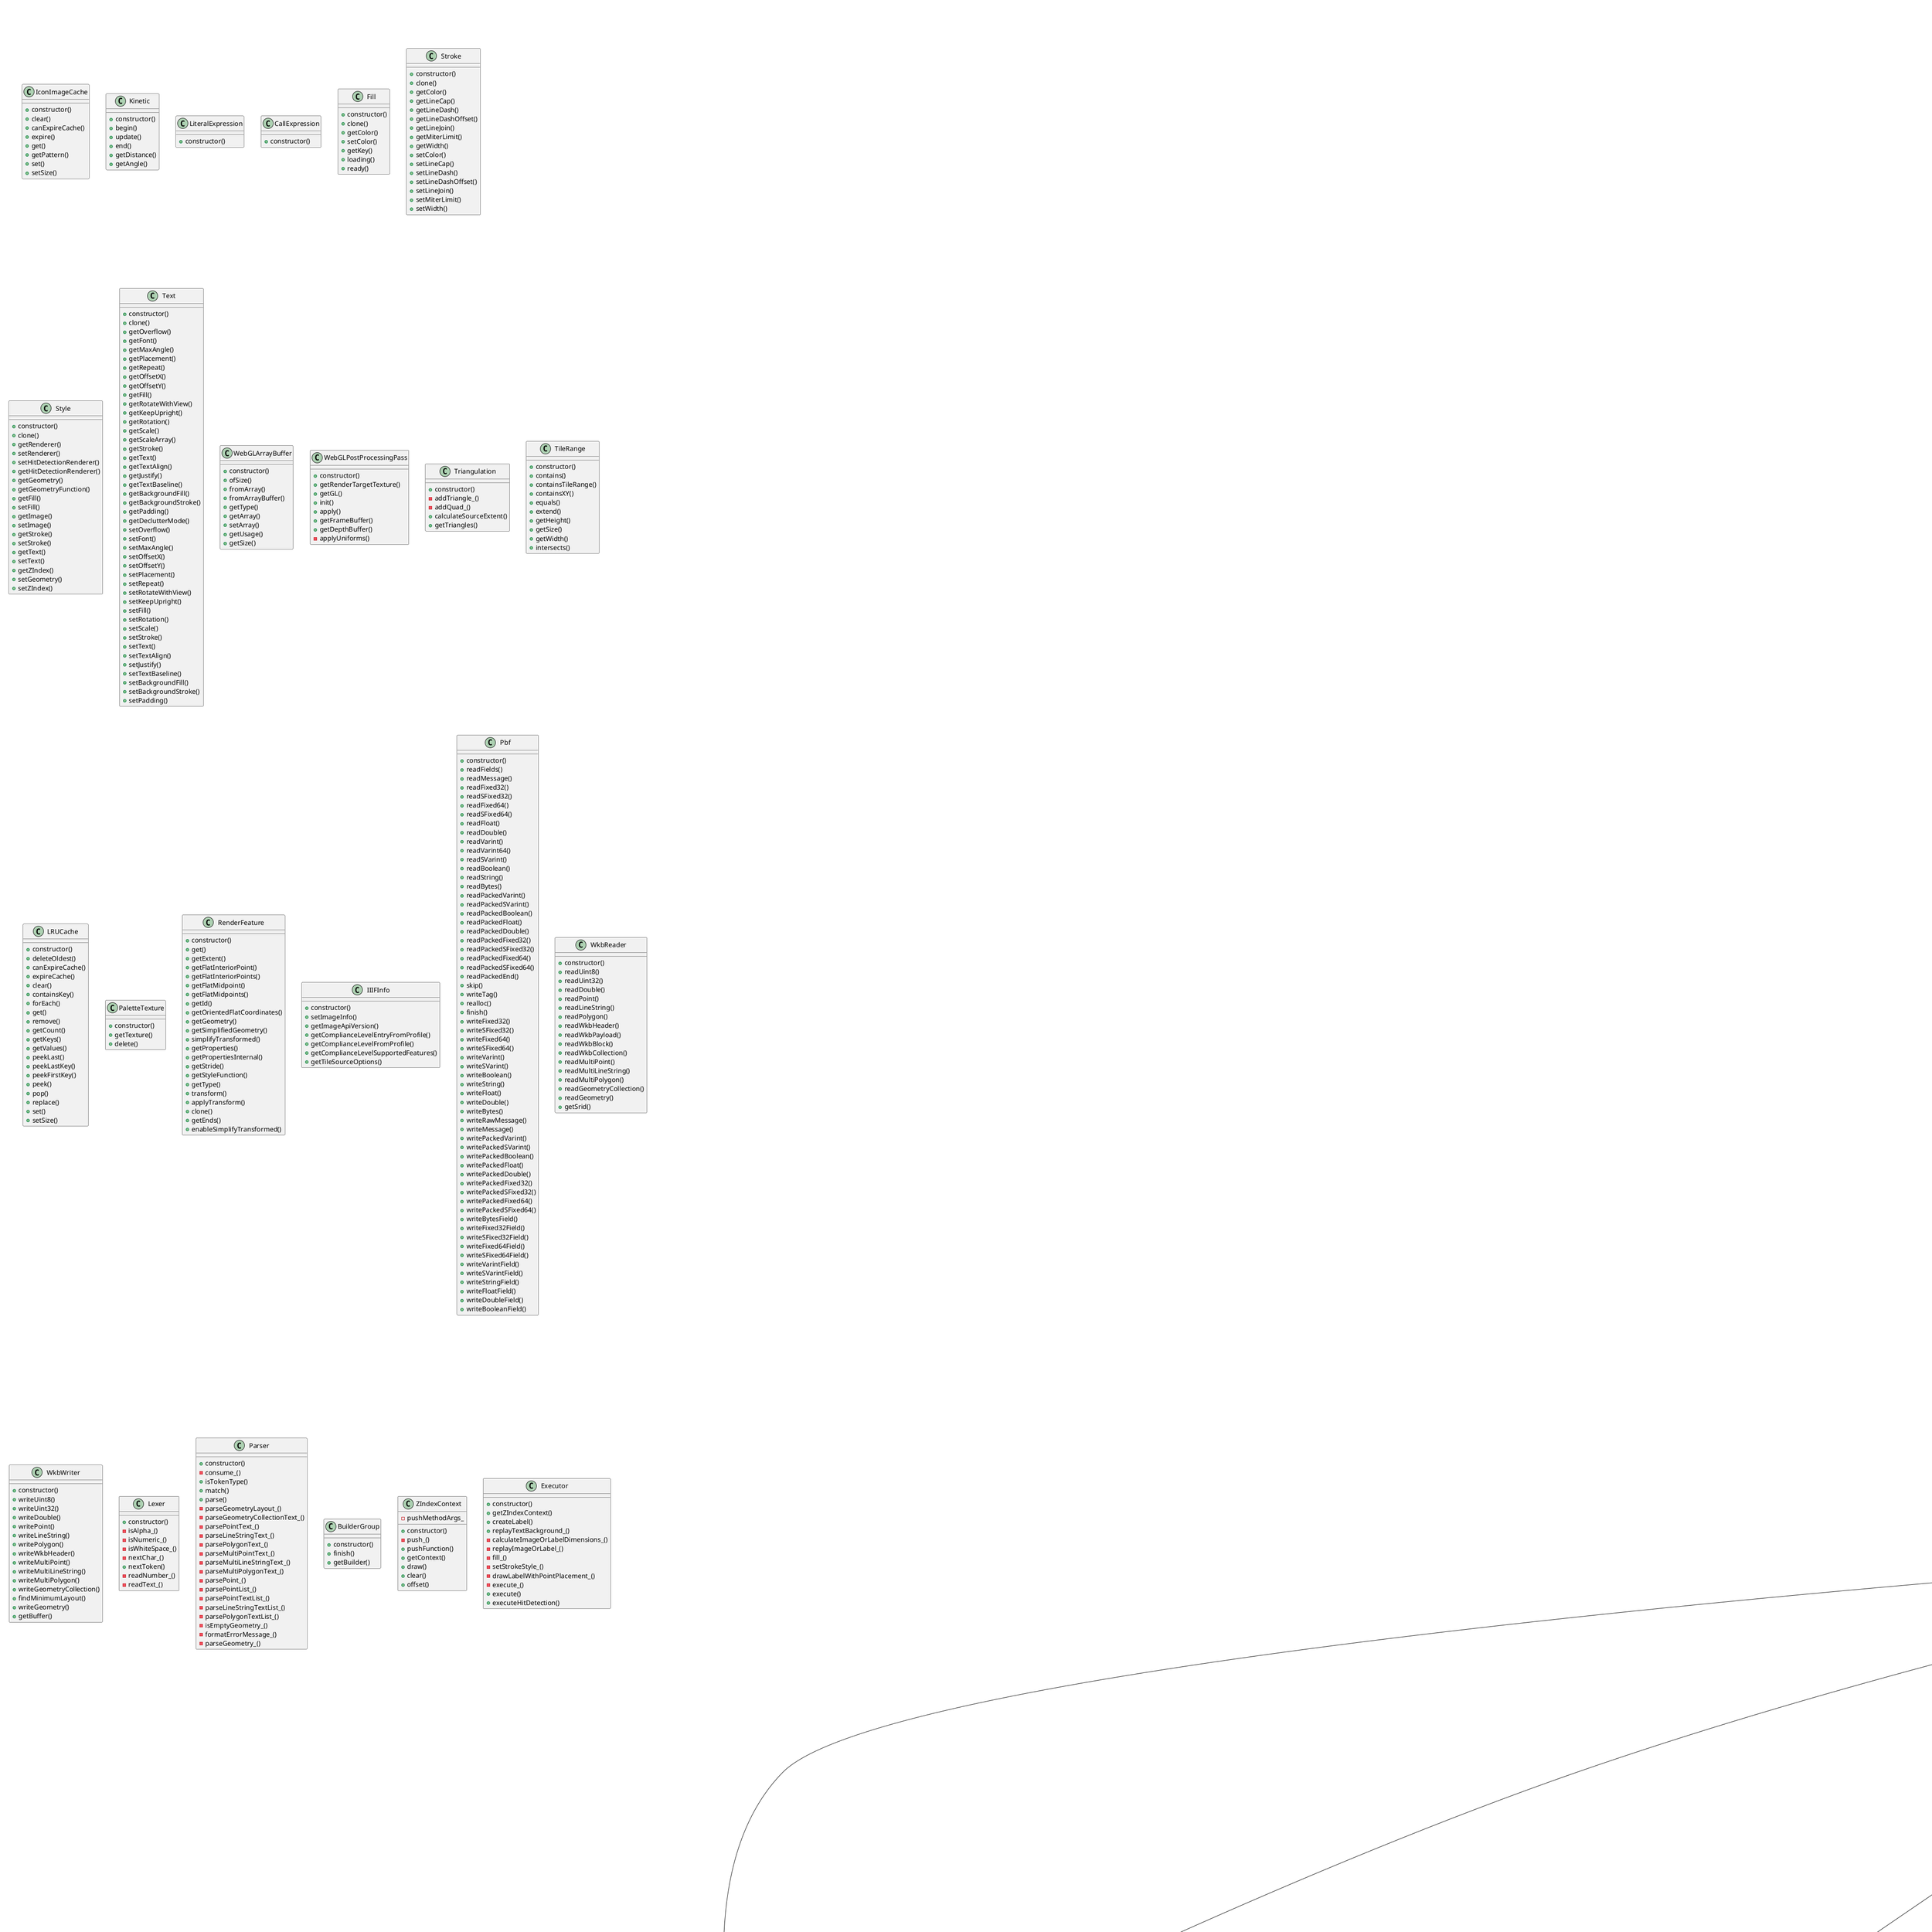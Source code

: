 @startuml

class Disposable {
  +constructor()
  +dispose()
  #disposeInternal()
}

class BaseEvent {
  +constructor()
  +preventDefault()
  +stopPropagation()
}

class Target {
  +constructor()
  +addEventListener()
  +dispatchEvent()
  +disposeInternal()
  +getListeners()
  +hasListener()
  +removeEventListener()
}

class Observable {
  +constructor()
  +changed()
  +getRevision()
  #onInternal()
  #onceInternal()
  #unInternal()
}

class ObjectEvent {
  +constructor()
}

class BaseObject {
  +constructor()
  +get()
  +getKeys()
  +getProperties()
  +getPropertiesInternal()
  +hasProperties()
  +notify()
  +addChangeListener()
  +removeChangeListener()
  +set()
  +setProperties()
  #applyProperties()
  +unset()
}

class CollectionEvent {
  +constructor()
}

class Collection {
  +constructor()
  +clear()
  +extend()
  +forEach()
  +getArray()
  +item()
  +getLength()
  +insertAt()
  +pop()
  +push()
  +remove()
  +removeAt()
  +setAt()
  -updateLength_()
  -assertUnique_()
}

class ImageWrapper {
  +constructor()
  #changed()
  +getExtent()
  +getImage()
  +getPixelRatio()
  +getResolution()
  +getState()
  +load()
  +setImage()
  +setResolution()
}

class IconImageCache {
  +constructor()
  +clear()
  +canExpireCache()
  +expire()
  +get()
  +getPattern()
  +set()
  +setSize()
}

class IconImage {
  +constructor()
  -initializeImage_()
  -isTainted_()
  -dispatchChangeEvent_()
  -handleImageError_()
  -handleImageLoad_()
  +getImage()
  +getPixelRatio()
  +getImageState()
  +getHitDetectionImage()
  +getSize()
  +getSrc()
  +load()
  -replaceColor_()
  +ready()
}

class Control {
  +constructor()
  +disposeInternal()
  +getMap()
  +setMap()
  +render()
  +setTarget()
}

class Attribution {
  +constructor()
  -collectSourceAttributions_()
  -updateElement_()
  -handleClick_()
  -handleToggle_()
  +getCollapsible()
  +setCollapsible()
  +setCollapsed()
  +getCollapsed()
  +render()
}

class Rotate {
  +constructor()
  -handleClick_()
  -resetNorth_()
  +render()
}

class Zoom {
  +constructor()
  -handleClick_()
  -zoomByDelta_()
}

class FullScreen {
  +constructor()
  -handleClick_()
  -handleFullScreen_()
  -handleFullScreenChange_()
  -setClassName_()
  +setMap()
  -handleMapTargetChange_()
}

class Projection {
  +constructor()
  +canWrapX()
  +getCode()
  +getExtent()
  +getUnits()
  +getMetersPerUnit()
  +getWorldExtent()
  +getAxisOrientation()
  +isGlobal()
  +setGlobal()
  +getDefaultTileGrid()
  +setDefaultTileGrid()
  +setExtent()
  +setWorldExtent()
  +setGetPointResolution()
  +getPointResolutionFunc()
}

class EPSG3857Projection {
  +constructor()
}

class EPSG4326Projection {
  +constructor()
}

class MousePosition {
  +constructor()
  -handleProjectionChanged_()
  +getCoordinateFormat()
  +getProjection()
  #handleMouseMove()
  #handleMouseOut()
  +setMap()
  +setCoordinateFormat()
  +setProjection()
  -updateHTML_()
  +render()
}

class MapEvent {
  +constructor()
}

class MapBrowserEvent {
  +constructor()
  +pixel()
  +pixel()
  +coordinate()
  +coordinate()
  +preventDefault()
  +stopPropagation()
}

class MapBrowserEventHandler {
  +constructor()
  -emulateClick_()
  -updateActivePointers_()
  -handlePointerUp_()
  -isMouseActionButton_()
  -handlePointerDown_()
  -handlePointerMove_()
  -relayMoveEvent_()
  -handleTouchMove_()
  -isMoving_()
  +disposeInternal()
}

class PriorityQueue {
  +constructor()
  +clear()
  +dequeue()
  +enqueue()
  +getCount()
  -getLeftChildIndex_()
  -getRightChildIndex_()
  -getParentIndex_()
  -heapify_()
  +isEmpty()
  +isKeyQueued()
  +isQueued()
  -siftUp_()
  -siftDown_()
  +reprioritize()
}

class TileQueue {
  +constructor()
  +enqueue()
  +getTilesLoading()
  #handleTileChange()
  +loadMoreTiles()
}

class Geometry {
  +constructor()
  +simplifyTransformed()
  +clone()
  +closestPointXY()
  +containsXY()
  +getClosestPoint()
  +intersectsCoordinate()
  #computeExtent()
  +getExtent()
  +rotate()
  +scale()
  +simplify()
  +getSimplifiedGeometry()
  +getType()
  +applyTransform()
  +intersectsExtent()
  +translate()
  +transform()
}

class SimpleGeometry {
  +constructor()
  #computeExtent()
  +getCoordinates()
  +getFirstCoordinate()
  +getFlatCoordinates()
  +getLastCoordinate()
  +getLayout()
  +getSimplifiedGeometry()
  #getSimplifiedGeometryInternal()
  +getStride()
  +setFlatCoordinates()
  +setCoordinates()
  #setLayout()
  +applyTransform()
  +rotate()
  +scale()
  +translate()
}

class LinearRing {
  +constructor()
  +clone()
  +closestPointXY()
  +getArea()
  +getCoordinates()
  #getSimplifiedGeometryInternal()
  +getType()
  +intersectsExtent()
  +setCoordinates()
}

class Point {
  +constructor()
  +clone()
  +closestPointXY()
  +getCoordinates()
  #computeExtent()
  +getType()
  +intersectsExtent()
  +setCoordinates()
}

class Polygon {
  +constructor()
  +appendLinearRing()
  +clone()
  +closestPointXY()
  +containsXY()
  +getArea()
  +getCoordinates()
  +getEnds()
  +getFlatInteriorPoint()
  +getInteriorPoint()
  +getLinearRingCount()
  +getLinearRing()
  +getLinearRings()
  +getOrientedFlatCoordinates()
  #getSimplifiedGeometryInternal()
  +getType()
  +intersectsExtent()
  +setCoordinates()
}

class View {
  +constructor()
  +applyOptions_()
  +padding()
  +padding()
  +getUpdatedOptions_()
  +animate()
  +animateInternal()
  +getAnimating()
  +getInteracting()
  +cancelAnimations()
  +updateAnimations_()
  +calculateCenterRotate()
  +calculateCenterZoom()
  -getViewportSize_()
  +setViewportSize()
  +getCenter()
  +getCenterInternal()
  +getConstraints()
  +getConstrainResolution()
  +getHints()
  +calculateExtent()
  +calculateExtentInternal()
  +getMaxResolution()
  +getMinResolution()
  +getMaxZoom()
  +setMaxZoom()
  +getMinZoom()
  +setMinZoom()
  +setConstrainResolution()
  +getProjection()
  +getResolution()
  +getResolutions()
  +getResolutionForExtent()
  +getResolutionForExtentInternal()
  +getResolutionForValueFunction()
  +getRotation()
  +getValueForResolutionFunction()
  -getViewportSizeMinusPadding_()
  +getState()
  +getViewStateAndExtent()
  +getZoom()
  +getZoomForResolution()
  +getResolutionForZoom()
  +fit()
  +rotatedExtentForGeometry()
  +fitInternal()
  +centerOn()
  +centerOnInternal()
  +calculateCenterShift()
  +isDef()
  +adjustCenter()
  +adjustCenterInternal()
  +adjustResolution()
  +adjustResolutionInternal()
  +adjustZoom()
  +adjustRotation()
  +adjustRotationInternal()
  +setCenter()
  +setCenterInternal()
  +setHint()
  +setResolution()
  +setRotation()
  +setZoom()
  -applyTargetState_()
  +resolveConstraints()
  +beginInteraction()
  +endInteraction()
  +endInteractionInternal()
  +getConstrainedCenter()
  +getConstrainedZoom()
  +getConstrainedResolution()
}

class Kinetic {
  +constructor()
  +begin()
  +update()
  +end()
  +getDistance()
  +getAngle()
}

class Interaction {
  +constructor()
  +getActive()
  +getMap()
  +handleEvent()
  +setActive()
  +setMap()
}

class DoubleClickZoom {
  +constructor()
  +handleEvent()
}

class PointerInteraction {
  +constructor()
  +getPointerCount()
  #handleDownEvent()
  #handleDragEvent()
  +handleEvent()
  #handleMoveEvent()
  #handleUpEvent()
  +stopDown()
  -updateTrackedPointers_()
}

class DragPan {
  +constructor()
  +handleDragEvent()
  +handleUpEvent()
  +handleDownEvent()
}

class DragRotate {
  +constructor()
  +handleDragEvent()
  +handleUpEvent()
  +handleDownEvent()
}

class RenderBox {
  +constructor()
  +disposeInternal()
  -render_()
  +setMap()
  +setPixels()
  +createOrUpdateGeometry()
  +getGeometry()
}

class DragBoxEvent {
  +constructor()
}

class DragBox {
  +constructor()
  +defaultBoxEndCondition()
  +getGeometry()
  +handleDragEvent()
  +handleUpEvent()
  +handleDownEvent()
  +onBoxEnd()
  +setActive()
  +setMap()
}

class DragZoom {
  +constructor()
  +onBoxEnd()
}

class KeyboardPan {
  +constructor()
  +handleEvent()
}

class KeyboardZoom {
  +constructor()
  +handleEvent()
}

class MouseWheelZoom {
  +constructor()
  -endInteraction_()
  +handleEvent()
  -handleWheelZoom_()
  +setMouseAnchor()
}

class PinchRotate {
  +constructor()
  +handleDragEvent()
  +handleUpEvent()
  +handleDownEvent()
}

class PinchZoom {
  +constructor()
  +handleDragEvent()
  +handleUpEvent()
  +handleDownEvent()
}

class BaseLayer {
  +constructor()
  +getBackground()
  +getClassName()
  +getLayerState()
  +getLayersArray()
  +getLayerStatesArray()
  +getExtent()
  +getMaxResolution()
  +getMinResolution()
  +getMinZoom()
  +getMaxZoom()
  +getOpacity()
  +getSourceState()
  +getVisible()
  +getZIndex()
  +setBackground()
  +setExtent()
  +setMaxResolution()
  +setMinResolution()
  +setMaxZoom()
  +setMinZoom()
  +setOpacity()
  +setVisible()
  +setZIndex()
  +disposeInternal()
}

class GroupEvent {
  +constructor()
}

class LayerGroup {
  +constructor()
  -handleLayerChange_()
  -handleLayersChanged_()
  +registerLayerListeners_()
  +handleLayerGroupAdd_()
  +handleLayerGroupRemove_()
  -handleLayersAdd_()
  -handleLayersRemove_()
  +getLayers()
  +setLayers()
  +getLayersArray()
  +getLayerStatesArray()
  +getSourceState()
}

class Layer {
  +constructor()
  +getLayersArray()
  +getLayerStatesArray()
  +getSource()
  +getRenderSource()
  +getSourceState()
  -handleSourceChange_()
  -handleSourcePropertyChange_()
  +getFeatures()
  +getData()
  +isVisible()
  +getAttributions()
  +render()
  +unrender()
  +getDeclutter()
  +renderDeclutter()
  +renderDeferred()
  +setMapInternal()
  +getMapInternal()
  +setMap()
  -handlePrecompose_()
  +setSource()
  +getRenderer()
  +hasRenderer()
  #createRenderer()
  +clearRenderer()
  +disposeInternal()
}

class LiteralExpression {
  +constructor()
}

class CallExpression {
  +constructor()
}

class ImageStyle {
  +constructor()
  +clone()
  +getOpacity()
  +getRotateWithView()
  +getRotation()
  +getScale()
  +getScaleArray()
  +getDisplacement()
  +getDeclutterMode()
  +getAnchor()
  +getImage()
  +getHitDetectionImage()
  +getPixelRatio()
  +getImageState()
  +getImageSize()
  +getOrigin()
  +getSize()
  +setDisplacement()
  +setOpacity()
  +setRotateWithView()
  +setRotation()
  +setScale()
  +listenImageChange()
  +load()
  +unlistenImageChange()
  +ready()
}

class RegularShape {
  +constructor()
  +clone()
  +getAnchor()
  +getAngle()
  +getFill()
  +setFill()
  +getHitDetectionImage()
  +getImage()
  +getPixelRatio()
  +getImageSize()
  +getImageState()
  +getOrigin()
  +getPoints()
  +getRadius()
  +getRadius2()
  +getSize()
  +getStroke()
  +setStroke()
  +listenImageChange()
  +load()
  +unlistenImageChange()
  -calculateLineJoinSize_()
  #createRenderOptions()
  #render()
  -draw_()
  -createHitDetectionCanvas_()
  -createPath_()
  -drawHitDetectionCanvas_()
  +ready()
}

class CircleStyle {
  +constructor()
  +clone()
  +setRadius()
}

class Fill {
  +constructor()
  +clone()
  +getColor()
  +setColor()
  +getKey()
  +loading()
  +ready()
}

class Icon {
  +constructor()
  +clone()
  +getAnchor()
  +setAnchor()
  +getColor()
  +getImage()
  +getPixelRatio()
  +getImageSize()
  +getImageState()
  +getHitDetectionImage()
  +getOrigin()
  +getSrc()
  +getSize()
  +getWidth()
  +getHeight()
  +setScale()
  +listenImageChange()
  +load()
  +unlistenImageChange()
  +ready()
}

class Stroke {
  +constructor()
  +clone()
  +getColor()
  +getLineCap()
  +getLineDash()
  +getLineDashOffset()
  +getLineJoin()
  +getMiterLimit()
  +getWidth()
  +setColor()
  +setLineCap()
  +setLineDash()
  +setLineDashOffset()
  +setLineJoin()
  +setMiterLimit()
  +setWidth()
}

class Style {
  +constructor()
  +clone()
  +getRenderer()
  +setRenderer()
  +setHitDetectionRenderer()
  +getHitDetectionRenderer()
  +getGeometry()
  +getGeometryFunction()
  +getFill()
  +setFill()
  +getImage()
  +setImage()
  +getStroke()
  +setStroke()
  +getText()
  +setText()
  +getZIndex()
  +setGeometry()
  +setZIndex()
}

class Text {
  +constructor()
  +clone()
  +getOverflow()
  +getFont()
  +getMaxAngle()
  +getPlacement()
  +getRepeat()
  +getOffsetX()
  +getOffsetY()
  +getFill()
  +getRotateWithView()
  +getKeepUpright()
  +getRotation()
  +getScale()
  +getScaleArray()
  +getStroke()
  +getText()
  +getTextAlign()
  +getJustify()
  +getTextBaseline()
  +getBackgroundFill()
  +getBackgroundStroke()
  +getPadding()
  +getDeclutterMode()
  +setOverflow()
  +setFont()
  +setMaxAngle()
  +setOffsetX()
  +setOffsetY()
  +setPlacement()
  +setRepeat()
  +setRotateWithView()
  +setKeepUpright()
  +setFill()
  +setRotation()
  +setScale()
  +setStroke()
  +setText()
  +setTextAlign()
  +setJustify()
  +setTextBaseline()
  +setBackgroundFill()
  +setBackgroundStroke()
  +setPadding()
}

class BaseVectorLayer {
  +constructor()
  +getDeclutter()
  +getFeatures()
  +getRenderBuffer()
  +getRenderOrder()
  +getStyle()
  +getStyleFunction()
  +getUpdateWhileAnimating()
  +getUpdateWhileInteracting()
  +renderDeclutter()
  +setRenderOrder()
  +setStyle()
  +setDeclutter()
}

class RenderEvent {
  +constructor()
}

class MapRenderer {
  +constructor()
  +dispatchRenderEvent()
  #calculateMatrices2D()
  +forEachFeatureAtCoordinate()
  +hasFeatureAtCoordinate()
  +getMap()
  +renderFrame()
  #scheduleExpireIconCache()
}

class CompositeMapRenderer {
  +constructor()
  +dispatchRenderEvent()
  +disposeInternal()
  +renderFrame()
  +declutter()
}

class Overlay {
  +constructor()
  +getElement()
  +getId()
  +getMap()
  +getOffset()
  +getPosition()
  +getPositioning()
  #handleElementChanged()
  #handleMapChanged()
  #render()
  #handleOffsetChanged()
  #handlePositionChanged()
  #handlePositioningChanged()
  +setElement()
  +setMap()
  +setOffset()
  +setPosition()
  #performAutoPan()
  +panIntoView()
  #getRect()
  +setPositioning()
  #setVisible()
  #updatePixelPosition()
  #updateRenderedPosition()
  +getOptions()
}

class OverviewMap {
  +constructor()
  +setMap()
  -handleMapPropertyChange_()
  -bindView_()
  -unbindView_()
  -handleRotationChanged_()
  -validateExtent_()
  -resetExtent_()
  -recenter_()
  -updateBox_()
  -updateBoxAfterOvmapIsRendered_()
  -handleClick_()
  -handleToggle_()
  +getCollapsible()
  +setCollapsible()
  +setCollapsed()
  +getCollapsed()
  +getRotateWithView()
  +setRotateWithView()
  +getOverviewMap()
  +render()
}

class ScaleLine {
  +constructor()
  +getUnits()
  -handleUnitsChanged_()
  +setUnits()
  +setDpi()
  -updateElement_()
  -createScaleBar()
  +createMarker()
  +createStepText()
  +getScaleForResolution()
  +render()
}

class ZoomSlider {
  +constructor()
  +setMap()
  -initSlider_()
  -handleContainerClick_()
  -handleDraggerStart_()
  -handleDraggerDrag_()
  -handleDraggerEnd_()
  -setThumbPosition_()
  -getRelativePosition_()
  -getResolutionForPosition_()
  -getPositionForResolution_()
  +render()
}

class ZoomToExtent {
  +constructor()
  -handleClick_()
  #handleZoomToExtent()
}

class Tile {
  +constructor()
  #changed()
  +release()
  +getKey()
  +getTileCoord()
  +getState()
  +setState()
  +load()
  +getAlpha()
  +inTransition()
  +endTransition()
  +disposeInternal()
}

class DataTile {
  +constructor()
  +getSize()
  +getData()
  +getError()
  +load()
  +disposeInternal()
}

class SnapEvent {
  +constructor()
}

class WebGLArrayBuffer {
  +constructor()
  +ofSize()
  +fromArray()
  +fromArrayBuffer()
  +getType()
  +getArray()
  +setArray()
  +getUsage()
  +getSize()
}

class WebGLPostProcessingPass {
  +constructor()
  +getRenderTargetTexture()
  +getGL()
  +init()
  +apply()
  +getFrameBuffer()
  +getDepthBuffer()
  -applyUniforms()
}

class WebGLHelper {
  +constructor()
  +setUniforms()
  +addUniforms()
  +canvasCacheKeyMatches()
  +getExtension()
  +bindBuffer()
  +flushBufferData()
  +deleteBuffer()
  +disposeInternal()
  +prepareDraw()
  +bindFrameBuffer()
  +bindInitialFrameBuffer()
  +bindTexture()
  +bindAttribute()
  +prepareDrawToRenderTarget()
  +drawElements()
  +finalizeDraw()
  +getCanvas()
  +getGL()
  +applyFrameState()
  +applyHitDetectionUniform()
  +applyUniforms()
  +useProgram()
  +compileShader()
  +getProgram()
  +getUniformLocation()
  +getAttributeLocation()
  +makeProjectionTransform()
  +setUniformFloatValue()
  +setUniformFloatVec2()
  +setUniformFloatVec4()
  +setUniformMatrixValue()
  -enableAttributeArray_()
  +enableAttributes()
  -handleWebGLContextLost()
  -handleWebGLContextRestored()
  +needsToBeRecreated()
  +createTexture()
}

class ImageTile {
  +constructor()
  +getImage()
  +setImage()
  -handleImageError_()
  -handleImageLoad_()
  +load()
  -unlistenImage_()
  +disposeInternal()
}

class Triangulation {
  +constructor()
  -addTriangle_()
  -addQuad_()
  +calculateSourceExtent()
  +getTriangles()
}

class ReprojTile {
  +constructor()
  +getImage()
  -reproject_()
  +load()
  -unlistenSources_()
  +release()
}

class BaseTileRepresentation {
  +constructor()
  +setTile()
  #uploadTile()
  +setReady()
  +handleTileChange_()
  +setHelper()
  +disposeInternal()
}

class TileTexture {
  +constructor()
  +setHelper()
  +uploadTile()
  -getImagePixelData_()
  -getArrayPixelData_()
  +getPixelData()
}

class TileRange {
  +constructor()
  +contains()
  +containsTileRange()
  +containsXY()
  +equals()
  +extend()
  +getHeight()
  +getSize()
  +getWidth()
  +intersects()
}

class LRUCache {
  +constructor()
  +deleteOldest()
  +canExpireCache()
  +expireCache()
  +clear()
  +containsKey()
  +forEach()
  +get()
  +remove()
  +getCount()
  +getKeys()
  +getValues()
  +peekLast()
  +peekLastKey()
  +peekFirstKey()
  +peek()
  +pop()
  +replace()
  +set()
  +setSize()
}

class LayerRenderer {
  +constructor()
  +getStaleKeys()
  +prependStaleKey()
  +getFeatures()
  +getData()
  +prepareFrame()
  +renderFrame()
  +forEachFeatureAtCoordinate()
  +getLayer()
  +handleFontsChanged()
  -handleImageChange_()
  #loadImage()
  #renderIfReadyAndVisible()
  +renderDeferred()
  +disposeInternal()
}

class WebGLLayerRenderer {
  +constructor()
  #dispatchPreComposeEvent()
  #dispatchPostComposeEvent()
  +reset()
  #removeHelper()
  +prepareFrame()
  #afterHelperCreated()
  #prepareFrameInternal()
  #clearCache()
  +disposeInternal()
  -dispatchRenderEvent_()
  #preRender()
  #postRender()
}

class WebGLBaseTileLayerRenderer {
  +constructor()
  +reset()
  +prepareFrameInternal()
  #createTileRepresentation()
  +enqueueTiles()
  #beforeTilesRender()
  #beforeTilesMaskRender()
  #renderTile()
  #renderTileMask()
  +drawTile_()
  +renderFrame()
  #beforeFinalize()
  -findAltTiles_()
  +clearCache()
  +afterHelperCreated()
  +disposeInternal()
}

class WebGLTileLayerRenderer {
  +constructor()
  +reset()
  +afterHelperCreated()
  +removeHelper()
  +createTileRepresentation()
  +beforeTilesRender()
  +renderTile()
  +getData()
  +disposeInternal()
}

class PaletteTexture {
  +constructor()
  +getTexture()
  +delete()
}

class Feature {
  +constructor()
  +clone()
  +getGeometry()
  +getId()
  +getGeometryName()
  +getStyle()
  +getStyleFunction()
  -handleGeometryChange_()
  -handleGeometryChanged_()
  +setGeometry()
  +setStyle()
  +setId()
  +setGeometryName()
}

class LineString {
  +constructor()
  +appendCoordinate()
  +clone()
  +closestPointXY()
  +forEachSegment()
  +getCoordinateAtM()
  +getCoordinates()
  +getCoordinateAt()
  +getLength()
  +getFlatMidpoint()
  #getSimplifiedGeometryInternal()
  +getType()
  +intersectsExtent()
  +setCoordinates()
}

class MultiLineString {
  +constructor()
  +appendLineString()
  +clone()
  +closestPointXY()
  +getCoordinateAtM()
  +getCoordinates()
  +getEnds()
  +getLineString()
  +getLineStrings()
  +getLength()
  +getFlatMidpoints()
  #getSimplifiedGeometryInternal()
  +getType()
  +intersectsExtent()
  +setCoordinates()
}

class MultiPoint {
  +constructor()
  +appendPoint()
  +clone()
  +closestPointXY()
  +getCoordinates()
  +getPoint()
  +getPoints()
  +getType()
  +intersectsExtent()
  +setCoordinates()
}

class MultiPolygon {
  +constructor()
  +appendPolygon()
  +clone()
  +closestPointXY()
  +containsXY()
  +getArea()
  +getCoordinates()
  +getEndss()
  +getFlatInteriorPoints()
  +getInteriorPoints()
  +getOrientedFlatCoordinates()
  #getSimplifiedGeometryInternal()
  +getPolygon()
  +getPolygons()
  +getType()
  +intersectsExtent()
  +setCoordinates()
}

class Circle {
  +constructor()
  +clone()
  +closestPointXY()
  +containsXY()
  +getCenter()
  #computeExtent()
  +getRadius()
  -getRadiusSquared_()
  +getType()
  +intersectsExtent()
  +setCenter()
  +setCenterAndRadius()
  +getCoordinates()
  +setCoordinates()
  +setRadius()
  +rotate()
}

class GeometryCollection {
  +constructor()
  -unlistenGeometriesChange_()
  -listenGeometriesChange_()
  +clone()
  +closestPointXY()
  +containsXY()
  #computeExtent()
  +getGeometries()
  +getGeometriesArray()
  +getGeometriesArrayRecursive()
  +getSimplifiedGeometry()
  +getType()
  +intersectsExtent()
  +isEmpty()
  +rotate()
  +scale()
  +setGeometries()
  +setGeometriesArray()
  +applyTransform()
  +translate()
  +disposeInternal()
}

class RenderFeature {
  +constructor()
  +get()
  +getExtent()
  +getFlatInteriorPoint()
  +getFlatInteriorPoints()
  +getFlatMidpoint()
  +getFlatMidpoints()
  +getId()
  +getOrientedFlatCoordinates()
  +getGeometry()
  +getSimplifiedGeometry()
  +simplifyTransformed()
  +getProperties()
  +getPropertiesInternal()
  +getStride()
  +getStyleFunction()
  +getType()
  +transform()
  +applyTransform()
  +clone()
  +getEnds()
  +enableSimplifyTransformed()
}

class FeatureFormat {
  +constructor()
  #getReadOptions()
  #adaptOptions()
  +getType()
  +readFeature()
  +readFeatures()
  +readGeometry()
  +readProjection()
  +writeFeature()
  +writeFeatures()
  +writeGeometry()
}

class JSONFeature {
  +constructor()
  +getType()
  +readFeature()
  +readFeatures()
  #readFeatureFromObject()
  #readFeaturesFromObject()
  +readGeometry()
  #readGeometryFromObject()
  +readProjection()
  #readProjectionFromObject()
  +writeFeature()
  +writeFeatureObject()
  +writeFeatures()
  +writeFeaturesObject()
  +writeGeometry()
  +writeGeometryObject()
}

class EsriJSON {
  +constructor()
  #readFeatureFromObject()
  #readFeaturesFromObject()
  #readGeometryFromObject()
  #readProjectionFromObject()
  +writeGeometryObject()
  +writeFeatureObject()
  +writeFeaturesObject()
}

class Filter {
  +constructor()
  +getTagName()
}

class LogicalNary {
  +constructor()
}

class And {
  +constructor()
}

class Bbox {
  +constructor()
}

class Comparison {
  +constructor()
}

class ComparisonBinary {
  +constructor()
}

class Spatial {
  +constructor()
}

class Contains {
  +constructor()
}

class Disjoint {
  +constructor()
}

class During {
  +constructor()
}

class DWithin {
  +constructor()
}

class EqualTo {
  +constructor()
}

class GreaterThan {
  +constructor()
}

class GreaterThanOrEqualTo {
  +constructor()
}

class Intersects {
  +constructor()
}

class IsBetween {
  +constructor()
}

class IsLike {
  +constructor()
}

class IsNull {
  +constructor()
}

class LessThan {
  +constructor()
}

class LessThanOrEqualTo {
  +constructor()
}

class Not {
  +constructor()
}

class NotEqualTo {
  +constructor()
}

class Or {
  +constructor()
}

class ResourceId {
  +constructor()
}

class Within {
  +constructor()
}

class GeoJSON {
  +constructor()
  #readFeatureFromObject()
  #readFeaturesFromObject()
  #readGeometryFromObject()
  #readProjectionFromObject()
  +writeFeatureObject()
  +writeFeaturesObject()
  +writeGeometryObject()
}

class XMLFeature {
  +constructor()
  +getType()
  +readFeature()
  +readFeatureFromDocument()
  +readFeatureFromNode()
  +readFeatures()
  #readFeaturesFromDocument()
  #readFeaturesFromNode()
  +readGeometry()
  #readGeometryFromDocument()
  #readGeometryFromNode()
  +readProjection()
  #readProjectionFromDocument()
  #readProjectionFromNode()
  +writeFeature()
  #writeFeatureNode()
  +writeFeatures()
  +writeFeaturesNode()
  +writeGeometry()
  +writeGeometryNode()
}

class GMLBase {
  +constructor()
  +readFeaturesInternal()
  +readGeometryOrExtent()
  +readExtentElement()
  +readGeometryElement()
  +readFeatureElementInternal()
  +readFeatureElement()
  +readPoint()
  +readMultiPoint()
  +readMultiLineString()
  +readMultiPolygon()
  +pointMemberParser()
  +lineStringMemberParser()
  +polygonMemberParser()
  +readLineString()
  +readFlatLinearRing()
  +readLinearRing()
  +readPolygon()
  +readFlatCoordinatesFromNode()
  #readGeometryFromNode()
  +readFeaturesFromNode()
  +readProjectionFromNode()
}

class GML2 {
  +constructor()
  +readFlatCoordinates()
  +readBox()
  +innerBoundaryIsParser()
  +outerBoundaryIsParser()
  -GEOMETRY_NODE_FACTORY_()
  +writeFeatureElement()
  +writeCurveOrLineString()
  +writeLineStringOrCurveMember()
  +writeMultiCurveOrLineString()
  +writeGeometryElement()
  -createCoordinatesNode_()
  -writeCoordinates_()
  -writeCurveSegments_()
  +writeSurfaceOrPolygon()
  -RING_NODE_FACTORY_()
  -writeSurfacePatches_()
  +writeRing()
  -getCoords_()
  +writePoint()
  +writeMultiPoint()
  +writePointMember()
  +writeLinearRing()
  +writeMultiSurfaceOrPolygon()
  +writeSurfaceOrPolygonMember()
  +writeEnvelope()
  -MULTIGEOMETRY_MEMBER_NODE_FACTORY_()
}

class GML3 {
  +constructor()
  +readMultiCurve()
  +readFlatCurveRing()
  +readMultiSurface()
  +curveMemberParser()
  +surfaceMemberParser()
  +readPatch()
  +readSegment()
  +readPolygonPatch()
  +readLineStringSegment()
  +interiorParser()
  +exteriorParser()
  +readSurface()
  +readCurve()
  +readEnvelope()
  +readFlatPos()
  +readFlatPosList()
  -writePos_()
  -getCoords_()
  -writePosList_()
  +writePoint()
  +writeEnvelope()
  +writeLinearRing()
  -RING_NODE_FACTORY_()
  +writeSurfaceOrPolygon()
  +writeCurveOrLineString()
  +writeMultiSurfaceOrPolygon()
  +writeMultiPoint()
  +writeMultiCurveOrLineString()
  +writeRing()
  +writeSurfaceOrPolygonMember()
  +writePointMember()
  +writeLineStringOrCurveMember()
  -writeSurfacePatches_()
  -writeCurveSegments_()
  +writeGeometryElement()
  +writeFeatureElement()
  -writeFeatureMembers_()
  -MULTIGEOMETRY_MEMBER_NODE_FACTORY_()
  -GEOMETRY_NODE_FACTORY_()
  +writeGeometryNode()
  +writeFeaturesNode()
}

class GML32 {
  +constructor()
  +writeGeometryElement()
}

class GPX {
  +constructor()
  -handleReadExtensions_()
  +readMetadata()
  +readMetadataFromDocument()
  +readMetadataFromNode()
  +readFeatureFromNode()
  +readFeaturesFromNode()
  +writeFeaturesNode()
}

class TextFeature {
  +constructor()
  +getType()
  +readFeature()
  #readFeatureFromText()
  +readFeatures()
  #readFeaturesFromText()
  +readGeometry()
  #readGeometryFromText()
  +readProjection()
  #readProjectionFromText()
  +writeFeature()
  #writeFeatureText()
  +writeFeatures()
  #writeFeaturesText()
  +writeGeometry()
  #writeGeometryText()
}

class IGC {
  +constructor()
  #readFeatureFromText()
  #readFeaturesFromText()
}

class IIIFInfo {
  +constructor()
  +setImageInfo()
  +getImageApiVersion()
  +getComplianceLevelEntryFromProfile()
  +getComplianceLevelFromProfile()
  +getComplianceLevelSupportedFeatures()
  +getTileSourceOptions()
}

class KML {
  +constructor()
  -readDocumentOrFolder_()
  -readPlacemark_()
  -readSharedStyle_()
  -readSharedStyleMap_()
  +readFeatureFromNode()
  #readFeaturesFromNode()
  +readName()
  +readNameFromDocument()
  +readNameFromNode()
  +readNetworkLinks()
  +readNetworkLinksFromDocument()
  +readNetworkLinksFromNode()
  +readRegion()
  +readRegionFromDocument()
  +readRegionFromNode()
  +readCamera()
  +readCameraFromDocument()
  +readCameraFromNode()
  +writeFeaturesNode()
}

class Pbf {
  +constructor()
  +readFields()
  +readMessage()
  +readFixed32()
  +readSFixed32()
  +readFixed64()
  +readSFixed64()
  +readFloat()
  +readDouble()
  +readVarint()
  +readVarint64()
  +readSVarint()
  +readBoolean()
  +readString()
  +readBytes()
  +readPackedVarint()
  +readPackedSVarint()
  +readPackedBoolean()
  +readPackedFloat()
  +readPackedDouble()
  +readPackedFixed32()
  +readPackedSFixed32()
  +readPackedFixed64()
  +readPackedSFixed64()
  +readPackedEnd()
  +skip()
  +writeTag()
  +realloc()
  +finish()
  +writeFixed32()
  +writeSFixed32()
  +writeFixed64()
  +writeSFixed64()
  +writeVarint()
  +writeSVarint()
  +writeBoolean()
  +writeString()
  +writeFloat()
  +writeDouble()
  +writeBytes()
  +writeRawMessage()
  +writeMessage()
  +writePackedVarint()
  +writePackedSVarint()
  +writePackedBoolean()
  +writePackedFloat()
  +writePackedDouble()
  +writePackedFixed32()
  +writePackedSFixed32()
  +writePackedFixed64()
  +writePackedSFixed64()
  +writeBytesField()
  +writeFixed32Field()
  +writeSFixed32Field()
  +writeFixed64Field()
  +writeSFixed64Field()
  +writeVarintField()
  +writeSVarintField()
  +writeStringField()
  +writeFloatField()
  +writeDoubleField()
  +writeBooleanField()
}

class MVT {
  +constructor()
  -readRawGeometry_()
  -createFeature_()
  +getType()
  +readFeatures()
  +readProjection()
  +setLayers()
}

class OSMXML {
  +constructor()
  #readFeaturesFromNode()
}

class XML {
  +read()
  +readFromDocument()
  +readFromNode()
}

class OWS {
  +constructor()
  +readFromNode()
}

class Polyline {
  +constructor()
  #readFeatureFromText()
  #readFeaturesFromText()
  #readGeometryFromText()
  #writeFeatureText()
  #writeFeaturesText()
  #writeGeometryText()
}

class TopoJSON {
  +constructor()
  #readFeaturesFromObject()
  #readProjectionFromObject()
}

class WFS {
  +constructor()
  +getFeatureType()
  +setFeatureType()
  #readFeaturesFromNode()
  +readTransactionResponse()
  +readFeatureCollectionMetadata()
  +readFeatureCollectionMetadataFromDocument()
  +readFeatureCollectionMetadataFromNode()
  +readTransactionResponseFromDocument()
  +readTransactionResponseFromNode()
  +writeGetFeature()
  +combineBboxAndFilter()
  +writeTransaction()
  +readProjectionFromDocument()
  +readProjectionFromNode()
}

class WkbReader {
  +constructor()
  +readUint8()
  +readUint32()
  +readDouble()
  +readPoint()
  +readLineString()
  +readPolygon()
  +readWkbHeader()
  +readWkbPayload()
  +readWkbBlock()
  +readWkbCollection()
  +readMultiPoint()
  +readMultiLineString()
  +readMultiPolygon()
  +readGeometryCollection()
  +readGeometry()
  +getSrid()
}

class WkbWriter {
  +constructor()
  +writeUint8()
  +writeUint32()
  +writeDouble()
  +writePoint()
  +writeLineString()
  +writePolygon()
  +writeWkbHeader()
  +writeMultiPoint()
  +writeMultiLineString()
  +writeMultiPolygon()
  +writeGeometryCollection()
  +findMinimumLayout()
  +writeGeometry()
  +getBuffer()
}

class WKB {
  +constructor()
  +getType()
  +readFeature()
  +readFeatures()
  +readGeometry()
  +readProjection()
  +writeFeature()
  +writeFeatures()
  +writeGeometry()
}

class Lexer {
  +constructor()
  -isAlpha_()
  -isNumeric_()
  -isWhiteSpace_()
  -nextChar_()
  +nextToken()
  -readNumber_()
  -readText_()
}

class Parser {
  +constructor()
  -consume_()
  +isTokenType()
  +match()
  +parse()
  -parseGeometryLayout_()
  -parseGeometryCollectionText_()
  -parsePointText_()
  -parseLineStringText_()
  -parsePolygonText_()
  -parseMultiPointText_()
  -parseMultiLineStringText_()
  -parseMultiPolygonText_()
  -parsePoint_()
  -parsePointList_()
  -parsePointTextList_()
  -parseLineStringTextList_()
  -parsePolygonTextList_()
  -isEmptyGeometry_()
  -formatErrorMessage_()
  -parseGeometry_()
}

class WKT {
  +constructor()
  -parse_()
  #readFeatureFromText()
  #readFeaturesFromText()
  #readGeometryFromText()
  #writeFeatureText()
  #writeFeaturesText()
  #writeGeometryText()
}

class WMSCapabilities {
  +constructor()
  +readFromNode()
}

class WMSGetFeatureInfo {
  +constructor()
  +getLayers()
  +setLayers()
  -readFeatures_()
  #readFeaturesFromNode()
}

class WMTSCapabilities {
  +constructor()
  +readFromNode()
}

class GeolocationError {
  +constructor()
}

class Geolocation {
  +constructor()
  +disposeInternal()
  -handleProjectionChanged_()
  -handleTrackingChanged_()
  -positionChange_()
  -positionError_()
  +getAccuracy()
  +getAccuracyGeometry()
  +getAltitude()
  +getAltitudeAccuracy()
  +getHeading()
  +getPosition()
  +getProjection()
  +getSpeed()
  +getTracking()
  +getTrackingOptions()
  +setProjection()
  +setTracking()
  +setTrackingOptions()
}

class ImageCanvas {
  +constructor()
  +getError()
  -handleLoad_()
  +load()
  +getImage()
}

class DblClickDragZoom {
  +constructor()
  +handleEvent()
  +handleDragEvent()
  +handleDownEvent()
  +handleUpEvent()
  +stopDown()
  -updateTrackedPointers_()
  -waitForDblTap_()
  -endInteraction_()
}

class DragAndDropEvent {
  +constructor()
}

class DragAndDrop {
  +constructor()
  -handleResult_()
  -registerListeners_()
  +setActive()
  +setMap()
  -tryReadFeatures_()
  -unregisterListeners_()
  +handleDrop()
  +handleStop()
}

class DragRotateAndZoom {
  +constructor()
  +handleDragEvent()
  +handleUpEvent()
  +handleDownEvent()
}

class VectorContext {
  +drawCustom()
  +drawGeometry()
  +setStyle()
  +drawCircle()
  +drawFeature()
  +drawGeometryCollection()
  +drawLineString()
  +drawMultiLineString()
  +drawMultiPoint()
  +drawMultiPolygon()
  +drawPoint()
  +drawPolygon()
  +drawText()
  +setFillStrokeStyle()
  +setImageStyle()
  +setTextStyle()
}

class CanvasBuilder {
  +constructor()
  #applyPixelRatio()
  #appendFlatPointCoordinates()
  #appendFlatLineCoordinates()
  +drawCustomCoordinates_()
  +drawCustom()
  #beginGeometry()
  +finish()
  +reverseHitDetectionInstructions()
  +fillStyleToState()
  +strokeStyleToState()
  +setFillStrokeStyle()
  +createFill()
  +applyStroke()
  +createStroke()
  +updateFillStyle()
  +updateStrokeStyle()
  +endGeometry()
  #getBufferedMaxExtent()
}

class CanvasImageBuilder {
  +constructor()
  +drawPoint()
  +drawMultiPoint()
  +finish()
  +setImageStyle()
}

class CanvasLineStringBuilder {
  +constructor()
  -drawFlatCoordinates_()
  +drawLineString()
  +drawMultiLineString()
  +finish()
  +applyStroke()
}

class CanvasPolygonBuilder {
  +constructor()
  -drawFlatCoordinatess_()
  +drawCircle()
  +drawPolygon()
  +drawMultiPolygon()
  +finish()
  -setFillStrokeStyles_()
}

class CanvasTextBuilder {
  +constructor()
  +finish()
  +drawText()
  -saveTextStates_()
  -drawChars_()
  +setTextStyle()
}

class BuilderGroup {
  +constructor()
  +finish()
  +getBuilder()
}

class ZIndexContext {
  -pushMethodArgs_
  +constructor()
  -push_()
  +pushFunction()
  +getContext()
  +draw()
  +clear()
  +offset()
}

class Executor {
  +constructor()
  +getZIndexContext()
  +createLabel()
  +replayTextBackground_()
  -calculateImageOrLabelDimensions_()
  -replayImageOrLabel_()
  -fill_()
  -setStrokeStyle_()
  -drawLabelWithPointPlacement_()
  -execute_()
  +execute()
  +executeHitDetection()
}

class ExecutorGroup {
  +constructor()
  +clip()
  -createExecutors_()
  +hasExecutors()
  +forEachFeatureAtCoordinate()
  +getClipCoords()
  +isEmpty()
  +execute()
  +getDeferredZIndexContexts()
  +getRenderedContext()
  +renderDeferred()
}

class CanvasImmediateRenderer {
  +constructor()
  -drawImages_()
  -drawText_()
  -moveToLineTo_()
  -drawRings_()
  +drawCircle()
  +setStyle()
  +setTransform()
  +drawGeometry()
  +drawFeature()
  +drawGeometryCollection()
  +drawPoint()
  +drawMultiPoint()
  +drawLineString()
  +drawMultiLineString()
  +drawPolygon()
  +drawMultiPolygon()
  -setContextFillState_()
  -setContextStrokeState_()
  -setContextTextState_()
  +setFillStrokeStyle()
  +setImageStyle()
  +setTextStyle()
}

class CanvasLayerRenderer {
  +constructor()
  +getImageData()
  +getBackground()
  +useContainer()
  #clipUnrotated()
  #prepareContainer()
  -dispatchRenderEvent_()
  #preRender()
  #postRender()
  +renderDeferredInternal()
  +getRenderContext()
  +renderDeferred()
  #getRenderTransform()
  +disposeInternal()
}

class CanvasVectorLayerRenderer {
  +constructor()
  +renderWorlds()
  -setDrawContext_()
  -resetDrawContext_()
  +renderDeclutter()
  +renderDeferredInternal()
  +renderFrame()
  +getFeatures()
  +forEachFeatureAtCoordinate()
  +handleFontsChanged()
  -handleStyleImageChange_()
  +prepareFrame()
  +renderFeature()
}

class VectorLayer {
  +constructor()
  +createRenderer()
}

class RBush {
  +constructor()
  +insert()
  +load()
  +remove()
  +update()
  +getAll()
  +getInExtent()
  +forEach()
  +forEachInExtent()
  -forEach_()
  +isEmpty()
  +clear()
  +getExtent()
  +concat()
}

class Source {
  +constructor()
  +getAttributions()
  +getAttributionsCollapsible()
  +getProjection()
  +getResolutions()
  +getView()
  +getState()
  +getWrapX()
  +getInterpolate()
  +refresh()
  +setAttributions()
  +setState()
}

class VectorSourceEvent {
  +constructor()
}

class VectorSource {
  +constructor()
  +addFeature()
  #addFeatureInternal()
  -setupChangeEvents_()
  -addToIndex_()
  +addFeatures()
  #addFeaturesInternal()
  -bindFeaturesCollection_()
  +clear()
  +forEachFeature()
  +forEachFeatureAtCoordinateDirect()
  +forEachFeatureInExtent()
  +forEachFeatureIntersectingExtent()
  +getFeaturesCollection()
  +getFeatures()
  +getFeaturesAtCoordinate()
  +getFeaturesInExtent()
  +getClosestFeatureToCoordinate()
  +getExtent()
  +getFeatureById()
  +getFeatureByUid()
  +getFormat()
  +getOverlaps()
  +getUrl()
  -handleFeatureChange_()
  +hasFeature()
  +isEmpty()
  +loadFeatures()
  +refresh()
  +removeLoadedExtent()
  +removeFeatures()
  +removeFeature()
  #removeFeatureInternal()
  -removeFromIdIndex_()
  +setLoader()
  +setUrl()
  +setOverlaps()
}

class DrawEvent {
  +constructor()
}

class Draw {
  +constructor()
  +setTrace()
  +setMap()
  +getOverlay()
  +handleEvent()
  +handleDownEvent()
  -deactivateTrace_()
  -toggleTraceState_()
  -addOrRemoveTracedCoordinates_()
  -removeTracedCoordinates_()
  -addTracedCoordinates_()
  -updateTrace_()
  +handleUpEvent()
  -handlePointerMove_()
  -atFinish_()
  -createOrUpdateSketchPoint_()
  -createOrUpdateCustomSketchLine_()
  -startDrawing_()
  -modifyDrawing_()
  -addToDrawing_()
  +removeLastPoints_()
  +removeLastPoint()
  +finishDrawing()
  -abortDrawing_()
  +abortDrawing()
  +appendCoordinates()
  +extend()
  -updateSketchFeatures_()
  -updateState_()
}

class ExtentEvent {
  +constructor()
}

class Extent {
  +constructor()
  -snapToVertex_()
  -handlePointerMove_()
  -createOrUpdateExtentFeature_()
  -createOrUpdatePointerFeature_()
  +handleEvent()
  +handleDownEvent()
  +handleDragEvent()
  +handleUpEvent()
  +setMap()
  +getExtent()
  +getExtentInternal()
  +setExtent()
}

class Link {
  +constructor()
  -getParamName_()
  -get_()
  -set_()
  -delete_()
  +setMap()
  -registerListeners_()
  -unregisterListeners_()
  -handleChangeLayerGroup_()
  -updateState_()
  +track()
  +update()
  -updateUrl_()
  -updateHistory_()
}

class ModifyEvent {
  +constructor()
}

class Modify {
  +constructor()
  -addFeature_()
  -willModifyFeatures_()
  -removeFeature_()
  -removeFeatureSegmentData_()
  +setActive()
  +setMap()
  +getOverlay()
  -handleSourceAdd_()
  -handleSourceRemove_()
  -handleFeatureAdd_()
  -handleFeatureChange_()
  -handleFeatureRemove_()
  -writePointGeometry_()
  -writeMultiPointGeometry_()
  -writeLineStringGeometry_()
  -writeMultiLineStringGeometry_()
  -writePolygonGeometry_()
  -writeMultiPolygonGeometry_()
  -writeCircleGeometry_()
  -writeGeometryCollectionGeometry_()
  -createOrUpdateVertexFeature_()
  +handleEvent()
  +findInsertVerticesAndUpdateDragSegments_()
  +handleDragEvent()
  +handleDownEvent()
  +handleUpEvent()
  -handlePointerMove_()
  -handlePointerAtPixel_()
  -insertVertex_()
  +updatePointer_()
  +getPoint()
  +canRemovePoint()
  +removePoint()
  -removeVertex_()
  +canInsertPoint()
  +insertPoint()
  -setGeometryCoordinates_()
  -updateSegmentIndices_()
}

class SelectEvent {
  +constructor()
}

class Select {
  +constructor()
  -addFeatureLayerAssociation_()
  +getFeatures()
  +getHitTolerance()
  +getLayer()
  +setHitTolerance()
  +setMap()
  -addFeature_()
  -removeFeature_()
  +getStyle()
  -applySelectedStyle_()
  -restorePreviousStyle_()
  -removeFeatureLayerAssociation_()
  +handleEvent()
}

class Snap {
  +constructor()
  +addFeature()
  -getFeatures_()
  -areSnapDataEqual_()
  +handleEvent()
  -handleFeatureAdd_()
  -handleFeatureRemove_()
  -handleFeatureChange_()
  +handleUpEvent()
  +removeFeature()
  +setMap()
  +snapTo()
  -updateFeature_()
}

class TranslateEvent {
  +constructor()
}

class Translate {
  +constructor()
  +handleDownEvent()
  +handleUpEvent()
  +handleDragEvent()
  +handleMoveEvent()
  -featuresAtPixel_()
  +getHitTolerance()
  +setHitTolerance()
  +setMap()
  -handleActiveChanged_()
  -updateState_()
}

class BaseImageLayer {
  +constructor()
}

class BaseTileLayer {
  +constructor()
  #getCacheSize()
  +getPreload()
  +setPreload()
  +getUseInterimTilesOnError()
  +setUseInterimTilesOnError()
  +getData()
}

class FlowLayerRenderer {
  +constructor()
  +afterHelperCreated()
  +createSizeDependentTextures_()
  +beforeFinalize()
  +drawParticleTrails_()
  +drawTexture_()
  +drawParticleColor_()
  +updateParticlePositions_()
}

class FlowLayer {
  +constructor()
  -handleSourceUpdate_()
  +updateStyleVariables()
  +getSources()
  +createRenderer()
}

class Graticule {
  +constructor()
  +strategyFunction()
  +loaderFunction()
  -addMeridian_()
  -addParallel_()
  -drawLabels_()
  -createGraticule_()
  -getInterval_()
  -getMeridian_()
  -getMeridianPoint_()
  +getMeridians()
  -getParallel_()
  -getParallelPoint_()
  +getParallels()
  -updateProjectionInfo_()
}

class ShaderBuilder {
  +constructor()
  +addUniform()
  +addAttribute()
  +setSymbolSizeExpression()
  +getSymbolSizeExpression()
  +setSymbolRotationExpression()
  +setSymbolOffsetExpression()
  +getSymbolOffsetExpression()
  +setSymbolColorExpression()
  +getSymbolColorExpression()
  +setTextureCoordinateExpression()
  +setFragmentDiscardExpression()
  +getFragmentDiscardExpression()
  +setSymbolRotateWithView()
  +setStrokeWidthExpression()
  +setStrokeColorExpression()
  +getStrokeColorExpression()
  +setStrokeOffsetExpression()
  +setStrokeCapExpression()
  +setStrokeJoinExpression()
  +setStrokeMiterLimitExpression()
  +setStrokeDistanceFieldExpression()
  +setFillColorExpression()
  +getFillColorExpression()
  +addVertexShaderFunction()
  +addFragmentShaderFunction()
  +getSymbolVertexShader()
  +getSymbolFragmentShader()
  +getStrokeVertexShader()
  +getStrokeFragmentShader()
  +getFillVertexShader()
  +getFillFragmentShader()
}

class MixedGeometryBatch {
  +constructor()
  +addFeatures()
  +addFeature()
  -clearFeatureEntryInPointBatch_()
  -clearFeatureEntryInLineStringBatch_()
  -clearFeatureEntryInPolygonBatch_()
  -addGeometry_()
  -addCoordinates_()
  -addRefToEntry_()
  -removeRef_()
  +changeFeature()
  +removeFeature()
  +clear()
  +getFeatureFromRef()
  +isEmpty()
  +filter()
}

class VectorStyleRenderer {
  +constructor()
  -computeFeatureFilter()
  +generateBuffers()
  -generateRenderInstructions_()
  -generateBuffersForType_()
  +render()
  -renderInternal_()
  +setHelper()
}

class WebGLRenderTarget {
  +constructor()
  +setSize()
  +getSize()
  +clearCachedData()
  +readAll()
  +readPixel()
  +getTexture()
  +getFramebuffer()
  +getDepthbuffer()
  -updateSize_()
}

class WebGLVectorLayerRenderer {
  +constructor()
  -addInitialFeatures_()
  -applyOptions_()
  -createRenderers_()
  +reset()
  +afterHelperCreated()
  -handleSourceFeatureAdded_()
  -handleSourceFeatureChanged_()
  -handleSourceFeatureDelete_()
  -handleSourceFeatureClear_()
  -applyUniforms_()
  +renderFrame()
  +prepareFrameInternal()
  +renderWorlds()
  +forEachFeatureAtCoordinate()
  +disposeBuffers()
  +disposeInternal()
  +renderDeclutter()
}

class Heatmap {
  +constructor()
  +getBlur()
  +getGradient()
  +getRadius()
  -handleGradientChanged_()
  +setBlur()
  +setGradient()
  +setRadius()
  +setFilter()
  +setWeight()
  +createRenderer()
  +updateStyleVariables()
  +renderDeclutter()
}

class CanvasImageLayerRenderer {
  +constructor()
  +getImage()
  +prepareFrame()
  +getData()
  +renderFrame()
}

class ImageLayer {
  +constructor()
  +createRenderer()
  +getData()
}

class CanvasTileLayerRenderer {
  +constructor()
  +getTileCache()
  #getOrCreateTile()
  #getTile()
  +getData()
  +prepareFrame()
  +enqueueTiles()
  -findStaleTile_()
  -findAltTiles_()
  +renderFrame()
  +updateCacheSize()
  #drawTile()
  +getImage()
  #getTileImage()
  #updateUsedTiles()
}

class TileLayer {
  +constructor()
  +createRenderer()
}

class CanvasVectorImageLayerRenderer {
  +constructor()
  +disposeInternal()
  +getFeatures()
  +handleFontsChanged()
  +prepareFrame()
  +preRender()
  +postRender()
  +renderDeclutter()
  +forEachFeatureAtCoordinate()
}

class VectorImageLayer {
  +constructor()
  +getImageRatio()
  +createRenderer()
}

class CanvasVectorTileLayerRenderer {
  +constructor()
  +drawTile()
  +getTile()
  +prepareFrame()
  -updateExecutorGroup_()
  +forEachFeatureAtCoordinate()
  +getFeatures()
  +getFeaturesInExtent()
  +handleFontsChanged()
  -handleStyleImageChange_()
  +renderDeclutter()
  +renderDeferredInternal()
  +getTileRenderTransform()
  +postRender()
  +renderFeature()
  -tileImageNeedsRender_()
  -renderTileImage_()
}

class VectorTileLayer {
  +constructor()
  +createRenderer()
  +getFeatures()
  +getFeaturesInExtent()
  +getRenderMode()
  +getPreload()
  +getUseInterimTilesOnError()
  +setPreload()
  +setUseInterimTilesOnError()
}

class WebGLPointsLayerRenderer {
  +constructor()
  +afterHelperCreated()
  -handleSourceFeatureAdded_()
  -handleSourceFeatureChanged_()
  -handleSourceFeatureDelete_()
  -handleSourceFeatureClear_()
  +renderFrame()
  +prepareFrameInternal()
  -rebuildBuffers_()
  +forEachFeatureAtCoordinate()
  +renderWorlds()
  +disposeInternal()
  +renderDeclutter()
}

class WebGLPointsLayer {
  +constructor()
  +createRenderer()
  +updateStyleVariables()
}

class WebGLTileLayer {
  +constructor()
  +getSources()
  +getRenderSource()
  +getSourceState()
  -handleSourceUpdate_()
  -getSourceBandCount_()
  +createRenderer()
  +renderSources()
  +render()
  +setStyle()
  +updateStyleVariables()
}

class WebGLVectorLayer {
  +constructor()
  +createRenderer()
  +updateStyleVariables()
  +setStyle()
}

class TileGeometry {
  +constructor()
  -generateMaskBuffer_()
  +uploadTile()
  +disposeInternal()
  +disposeBuffers()
}

class WebGLVectorTileLayerRenderer {
  +constructor()
  +reset()
  -applyOptions_()
  -createRenderers_()
  -initTileMask_()
  +afterHelperCreated()
  +createTileRepresentation()
  +beforeTilesRender()
  +beforeTilesMaskRender()
  +renderTileMask()
  -applyUniforms_()
  +renderTile()
  +renderDeclutter()
  +disposeInternal()
}

class WebGLVectorTileLayer {
  +constructor()
  +createRenderer()
  +updateStyleVariables()
  +setStyle()
}

class ResponseError {
  +constructor()
}

class ClientError {
  +constructor()
}

class Canvas {
  +constructor()
  +drawImage()
}

class ReprojDataTile {
  +constructor()
  +getSize()
  +getData()
  +getError()
  -reproject_()
  +load()
  -unlistenSources_()
}

class ReprojImage {
  +constructor()
  +disposeInternal()
  +getImage()
  +getProjection()
  -reproject_()
  +load()
  -unlistenSource_()
}

class ImageSourceEvent {
  +constructor()
}

class ImageSource {
  +constructor()
  +getResolutions()
  +setResolutions()
  #findNearestResolution()
  +getImage()
  #getImageInternal()
  #handleImageChange()
}

class TileGrid {
  +constructor()
  +forEachTileCoord()
  +forEachTileCoordParentTileRange()
  +getExtent()
  +getMaxZoom()
  +getMinZoom()
  +getOrigin()
  +getResolution()
  +getResolutions()
  +getTileCoordChildTileRange()
  +getTileRangeForTileCoordAndZ()
  +getTileRangeForExtentAndZ()
  +getTileCoordCenter()
  +getTileCoordExtent()
  +getTileCoordForCoordAndResolution()
  -getTileCoordForXYAndResolution_()
  -getTileCoordForXYAndZ_()
  +getTileCoordForCoordAndZ()
  +getTileCoordResolution()
  +getTileSize()
  +getFullTileRange()
  +getZForResolution()
  +tileCoordIntersectsViewport()
  -calculateTileRanges_()
}

class WMTSTileGrid {
  +constructor()
  +getMatrixId()
  +getMatrixIds()
}

class TileSource {
  +constructor()
  +getGutterForProjection()
  +getKey()
  #setKey()
  +getResolutions()
  +getTile()
  +getTileGrid()
  +getTileGridForProjection()
  +getTilePixelRatio()
  +getTilePixelSize()
  +getTileCoordForTileUrlFunction()
  +clear()
  +refresh()
}

class TileSourceEvent {
  +constructor()
}

class UrlTile {
  +constructor()
  +getTileLoadFunction()
  +getTileUrlFunction()
  +getUrls()
  #handleTileChange()
  +setTileLoadFunction()
  +setTileUrlFunction()
  +setUrl()
  +setUrls()
  +tileUrlFunction()
}

class TileImage {
  +constructor()
  +getGutterForProjection()
  +getGutter()
  +getKey()
  +getTileGridForProjection()
  -createTile_()
  +getTile()
  #getTileInternal()
  +setRenderReprojectionEdges()
  +setTileGridForProjection()
}

class BingMaps {
  +constructor()
  +getApiKey()
  +getImagerySet()
  +handleImageryMetadataResponse()
}

class XYZ {
  +constructor()
  +getGutter()
}

class CartoDB {
  +constructor()
  +getConfig()
  +updateConfig()
  +setConfig()
  -initializeMap_()
  -handleInitResponse_()
  -handleInitError_()
  -applyTemplate_()
}

class Cluster {
  +constructor()
  +clear()
  +getDistance()
  +getSource()
  +loadFeatures()
  +setDistance()
  +setMinDistance()
  +getMinDistance()
  +setSource()
  +refresh()
  +updateDistance()
  #cluster()
  #createCluster()
}

class DataTileSource {
  +constructor()
  #setTileSizes()
  #getTileSize()
  +getGutterForProjection()
  #setLoader()
  +getReprojTile_()
  +getTile()
  +handleTileChange_()
  +getTileGridForProjection()
  +setTileGridForProjection()
}

class GeoTIFFSource {
  +constructor()
  +getError()
  +determineProjection()
  +determineTransformMatrix()
  -configure_()
  -loadTile_()
  -composeTile_()
}

class Google {
  +constructor()
  +getError()
  +fetchSessionToken()
  -createSession_()
  -fetchAttributions_()
  +disposeInternal()
}

class Zoomify {
  +constructor()
}

class IIIF {
  +constructor()
}

class ImageArcGISRest {
  +constructor()
  +getParams()
  +getImageInternal()
  +getImageLoadFunction()
  +getUrl()
  +setImageLoadFunction()
  +setUrl()
  +setParams()
  +updateParams()
  +changed()
}

class ImageCanvasSource {
  +constructor()
  +getImageInternal()
}

class ImageMapGuide {
  +constructor()
  +getParams()
  +getImageInternal()
  +getImageLoadFunction()
  +setParams()
  +updateParams()
  +setImageLoadFunction()
  +changed()
}

class Static {
  +constructor()
  +getImageExtent()
  +getImageInternal()
  +getUrl()
}

class ImageTileSource {
  +constructor()
  +setUrl()
}

class ImageWMS {
  +constructor()
  +getFeatureInfoUrl()
  +getLegendUrl()
  +getParams()
  +getImageInternal()
  +getImageLoadFunction()
  +getUrl()
  +setImageLoadFunction()
  +setUrl()
  +setParams()
  +updateParams()
  +changed()
}

class OGCMapTile {
  +constructor()
  -handleTileSetInfo_()
  -handleError_()
}

class VectorRenderTile {
  +constructor()
  +getContext()
  +hasContext()
  +getImage()
  +getReplayState()
  +load()
  +release()
}

class VectorTile {
  +constructor()
  +getOverlaps()
  +getSourceTiles()
  +removeSourceTiles()
  +getTile()
  +getTileGridForProjection()
  +getTilePixelRatio()
  +getTilePixelSize()
  +setOverlaps()
}

class OGCVectorTile {
  +constructor()
  -handleTileSetInfo_()
  -handleError_()
}

class OSM {
  +constructor()
}

class Processor {
  +constructor()
  +process()
  +enqueue_()
  +dispatch_()
  +onWorkerMessage_()
  +resolveJob_()
  +disposeInternal()
}

class RasterSourceEvent {
  +constructor()
}

class RasterSource {
  +constructor()
  +setOperation()
  -updateFrameState_()
  -allSourcesReady_()
  +getImage()
  -processSources_()
  -onWorkerComplete_()
  +getResolutions()
  +disposeInternal()
}

class SentinelHub {
  +constructor()
  +setAuth()
  +setData()
  +setEvalscript()
  +fireWhenReady_()
  -loadTile_()
  +getError()
  +disposeInternal()
}

class StadiaMaps {
  +constructor()
}

class TileArcGISRest {
  +constructor()
  -getKeyForParams_()
  +getParams()
  -getRequestUrl_()
  +getTilePixelRatio()
  +setParams()
  +updateParams()
  +tileUrlFunction()
}

class TileDebug {
  +constructor()
}

class TileJSON {
  +constructor()
  -onXHRLoad_()
  -onXHRError_()
  +getTileJSON()
  #handleTileJSONResponse()
  #handleTileJSONError()
}

class TileWMS {
  +constructor()
  +getFeatureInfoUrl()
  +getLegendUrl()
  +getGutter()
  +getParams()
  -getRequestUrl_()
  +getTilePixelRatio()
  -getKeyForParams_()
  -setParams_()
  +setParams()
  +updateParams()
  -updateV13_()
  +tileUrlFunction()
}

class CustomTile {
  +constructor()
  +getImage()
  +getData()
  +forDataAtCoordinate()
  +getKey()
  -handleError_()
  -handleLoad_()
  -loadInternal_()
  -onXHRLoad_()
  -onXHRError_()
  +load()
}

class UTFGrid {
  +constructor()
  -onXHRLoad_()
  -onXHRError_()
  +getTemplate()
  +forDataAtCoordinateAndResolution()
  #handleTileJSONError()
  #handleTileJSONResponse()
  +getTile()
}

class WMTS {
  +constructor()
  +setUrls()
  +getDimensions()
  +getFormat()
  +getLayer()
  +getMatrixSet()
  +getRequestEncoding()
  +getStyle()
  +getVersion()
  -getKeyForDimensions_()
  +updateDimensions()
  +createFromWMTSTemplate()
}

Disposable <|-- Target
Target <|-- Observable
BaseEvent <|-- ObjectEvent
Observable <|-- BaseObject
BaseEvent <|-- CollectionEvent
BaseObject <|-- Collection
Target <|-- ImageWrapper
Target <|-- IconImage
BaseObject <|-- Control
Control <|-- Attribution
Control <|-- Rotate
Control <|-- Zoom
Control <|-- FullScreen
Projection <|-- EPSG3857Projection
Projection <|-- EPSG4326Projection
Control <|-- MousePosition
BaseEvent <|-- MapEvent
MapEvent <|-- MapBrowserEvent
Target <|-- MapBrowserEventHandler
PriorityQueue <|-- TileQueue
BaseObject <|-- Geometry
Geometry <|-- SimpleGeometry
SimpleGeometry <|-- LinearRing
SimpleGeometry <|-- Point
SimpleGeometry <|-- Polygon
BaseObject <|-- View
BaseObject <|-- Interaction
Interaction <|-- DoubleClickZoom
Interaction <|-- PointerInteraction
PointerInteraction <|-- DragPan
PointerInteraction <|-- DragRotate
Disposable <|-- RenderBox
BaseEvent <|-- DragBoxEvent
PointerInteraction <|-- DragBox
DragBox <|-- DragZoom
Interaction <|-- KeyboardPan
Interaction <|-- KeyboardZoom
Interaction <|-- MouseWheelZoom
PointerInteraction <|-- PinchRotate
PointerInteraction <|-- PinchZoom
BaseObject <|-- BaseLayer
BaseEvent <|-- GroupEvent
BaseLayer <|-- LayerGroup
BaseLayer <|-- Layer
ImageStyle <|-- RegularShape
RegularShape <|-- CircleStyle
ImageStyle <|-- Icon
Layer <|-- BaseVectorLayer
BaseEvent <|-- RenderEvent
Disposable <|-- MapRenderer
MapRenderer <|-- CompositeMapRenderer
BaseObject <|-- Overlay
Control <|-- OverviewMap
Control <|-- ScaleLine
Control <|-- ZoomSlider
Control <|-- ZoomToExtent
Target <|-- Tile
Tile <|-- DataTile
BaseEvent <|-- SnapEvent
Disposable <|-- WebGLHelper
Tile <|-- ImageTile
Tile <|-- ReprojTile
Target <|-- BaseTileRepresentation
BaseTileRepresentation <|-- TileTexture
Observable <|-- LayerRenderer
LayerRenderer <|-- WebGLLayerRenderer
WebGLLayerRenderer <|-- WebGLBaseTileLayerRenderer
WebGLBaseTileLayerRenderer <|-- WebGLTileLayerRenderer
BaseObject <|-- Feature
SimpleGeometry <|-- LineString
SimpleGeometry <|-- MultiLineString
SimpleGeometry <|-- MultiPoint
SimpleGeometry <|-- MultiPolygon
SimpleGeometry <|-- Circle
Geometry <|-- GeometryCollection
FeatureFormat <|-- JSONFeature
JSONFeature <|-- EsriJSON
Filter <|-- LogicalNary
LogicalNary <|-- And
Filter <|-- Bbox
Filter <|-- Comparison
Comparison <|-- ComparisonBinary
Filter <|-- Spatial
Spatial <|-- Contains
Spatial <|-- Disjoint
Comparison <|-- During
Spatial <|-- DWithin
ComparisonBinary <|-- EqualTo
ComparisonBinary <|-- GreaterThan
ComparisonBinary <|-- GreaterThanOrEqualTo
Spatial <|-- Intersects
Comparison <|-- IsBetween
Comparison <|-- IsLike
Comparison <|-- IsNull
ComparisonBinary <|-- LessThan
ComparisonBinary <|-- LessThanOrEqualTo
Filter <|-- Not
ComparisonBinary <|-- NotEqualTo
LogicalNary <|-- Or
Filter <|-- ResourceId
Spatial <|-- Within
JSONFeature <|-- GeoJSON
FeatureFormat <|-- XMLFeature
XMLFeature <|-- GMLBase
GMLBase <|-- GML2
GMLBase <|-- GML3
GML3 <|-- GML32
XMLFeature <|-- GPX
FeatureFormat <|-- TextFeature
TextFeature <|-- IGC
XMLFeature <|-- KML
FeatureFormat <|-- MVT
XMLFeature <|-- OSMXML
XML <|-- OWS
TextFeature <|-- Polyline
JSONFeature <|-- TopoJSON
XMLFeature <|-- WFS
FeatureFormat <|-- WKB
TextFeature <|-- WKT
XML <|-- WMSCapabilities
XMLFeature <|-- WMSGetFeatureInfo
XML <|-- WMTSCapabilities
BaseEvent <|-- GeolocationError
BaseObject <|-- Geolocation
ImageWrapper <|-- ImageCanvas
Interaction <|-- DblClickDragZoom
BaseEvent <|-- DragAndDropEvent
Interaction <|-- DragAndDrop
PointerInteraction <|-- DragRotateAndZoom
VectorContext <|-- CanvasBuilder
CanvasBuilder <|-- CanvasImageBuilder
CanvasBuilder <|-- CanvasLineStringBuilder
CanvasBuilder <|-- CanvasPolygonBuilder
CanvasBuilder <|-- CanvasTextBuilder
VectorContext <|-- CanvasImmediateRenderer
LayerRenderer <|-- CanvasLayerRenderer
CanvasLayerRenderer <|-- CanvasVectorLayerRenderer
BaseVectorLayer <|-- VectorLayer
BaseObject <|-- Source
BaseEvent <|-- VectorSourceEvent
Source <|-- VectorSource
BaseEvent <|-- DrawEvent
PointerInteraction <|-- Draw
BaseEvent <|-- ExtentEvent
PointerInteraction <|-- Extent
Interaction <|-- Link
BaseEvent <|-- ModifyEvent
PointerInteraction <|-- Modify
BaseEvent <|-- SelectEvent
Interaction <|-- Select
PointerInteraction <|-- Snap
BaseEvent <|-- TranslateEvent
PointerInteraction <|-- Translate
Layer <|-- BaseImageLayer
Layer <|-- BaseTileLayer
WebGLTileLayerRenderer <|-- FlowLayerRenderer
BaseTileLayer <|-- FlowLayer
VectorLayer <|-- Graticule
WebGLLayerRenderer <|-- WebGLVectorLayerRenderer
BaseVectorLayer <|-- Heatmap
CanvasLayerRenderer <|-- CanvasImageLayerRenderer
BaseImageLayer <|-- ImageLayer
CanvasLayerRenderer <|-- CanvasTileLayerRenderer
BaseTileLayer <|-- TileLayer
CanvasImageLayerRenderer <|-- CanvasVectorImageLayerRenderer
BaseVectorLayer <|-- VectorImageLayer
CanvasTileLayerRenderer <|-- CanvasVectorTileLayerRenderer
BaseVectorLayer <|-- VectorTileLayer
WebGLLayerRenderer <|-- WebGLPointsLayerRenderer
Layer <|-- WebGLPointsLayer
BaseTileLayer <|-- WebGLTileLayer
Layer <|-- WebGLVectorLayer
BaseTileRepresentation <|-- TileGeometry
WebGLBaseTileLayerRenderer <|-- WebGLVectorTileLayerRenderer
BaseTileLayer <|-- WebGLVectorTileLayer
Error <|-- ResponseError
Error <|-- ClientError
DataTile <|-- ReprojDataTile
ImageWrapper <|-- ReprojImage
BaseEvent <|-- ImageSourceEvent
Source <|-- ImageSource
TileGrid <|-- WMTSTileGrid
Source <|-- TileSource
BaseEvent <|-- TileSourceEvent
TileSource <|-- UrlTile
UrlTile <|-- TileImage
TileImage <|-- BingMaps
TileImage <|-- XYZ
XYZ <|-- CartoDB
VectorSource <|-- Cluster
TileSource <|-- DataTileSource
DataTileSource <|-- GeoTIFFSource
TileImage <|-- Google
TileImage <|-- Zoomify
TileImage <|-- IIIF
ImageSource <|-- ImageArcGISRest
ImageSource <|-- ImageCanvasSource
ImageSource <|-- ImageMapGuide
ImageSource <|-- Static
DataTileSource <|-- ImageTileSource
ImageSource <|-- ImageWMS
TileImage <|-- OGCMapTile
Tile <|-- VectorRenderTile
UrlTile <|-- VectorTile
VectorTile <|-- OGCVectorTile
XYZ <|-- OSM
Disposable <|-- Processor
BaseEvent <|-- RasterSourceEvent
ImageSource <|-- RasterSource
DataTileSource <|-- SentinelHub
XYZ <|-- StadiaMaps
TileImage <|-- TileArcGISRest
ImageTileSource <|-- TileDebug
TileImage <|-- TileJSON
TileImage <|-- TileWMS
Tile <|-- CustomTile
TileSource <|-- UTFGrid
TileImage <|-- WMTS

@enduml